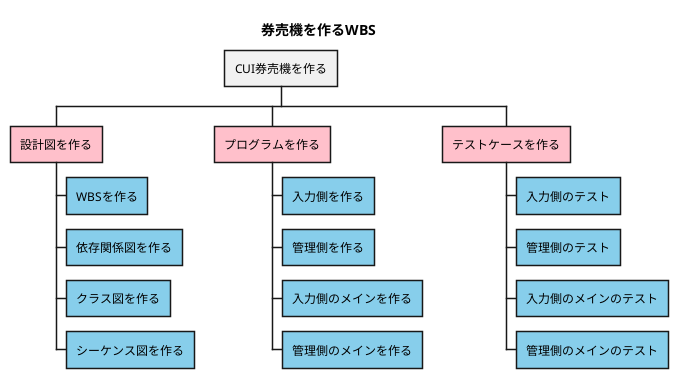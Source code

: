 @startwbs 券売機を作るWBS
title 券売機を作るWBS

* CUI券売機を作る
**[#pink] 設計図を作る
+++[#SkyBlue] WBSを作る
+++[#SkyBlue] 依存関係図を作る
+++[#SkyBlue] クラス図を作る
+++[#SkyBlue] シーケンス図を作る
**[#pink] プログラムを作る
+++[#SkyBlue] 入力側を作る
+++[#SkyBlue] 管理側を作る
+++[#SkyBlue] 入力側のメインを作る
+++[#SkyBlue] 管理側のメインを作る
**[#pink] テストケースを作る
+++[#SkyBlue] 入力側のテスト
+++[#SkyBlue] 管理側のテスト
+++[#SkyBlue] 入力側のメインのテスト
+++[#SkyBlue] 管理側のメインのテスト